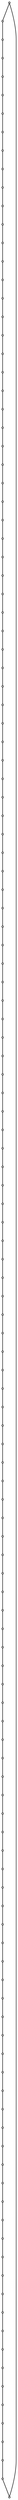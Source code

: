 graph random596656587 {
	node [shape=point fillcolor=white]
	1 [ pos = "1.732954,11.395767!"]
	2 [ pos = "16.148499,14.310559!"]
	3 [ pos = "18.611411,1.780434!"]
	4 [ pos = "14.626671,10.784619!"]
	5 [ pos = "9.910682,12.122114!"]
	6 [ pos = "19.541799,5.465494!"]
	7 [ pos = "18.748332,0.579296!"]
	8 [ pos = "10.463609,13.932289!"]
	9 [ pos = "14.026009,8.763346!"]
	10 [ pos = "9.776459,7.864271!"]
	11 [ pos = "9.123104,8.763619!"]
	12 [ pos = "18.098233,3.585005!"]
	13 [ pos = "12.411054,13.267391!"]
	14 [ pos = "2.386683,5.729186!"]
	15 [ pos = "19.021767,8.373993!"]
	16 [ pos = "6.327141,0.744910!"]
	17 [ pos = "19.769760,2.465829!"]
	18 [ pos = "15.055469,18.371361!"]
	19 [ pos = "4.246264,9.672329!"]
	20 [ pos = "9.146169,14.156945!"]
	21 [ pos = "1.784633,8.678157!"]
	22 [ pos = "19.622440,0.523154!"]
	23 [ pos = "9.257453,10.076238!"]
	24 [ pos = "14.455444,3.273652!"]
	25 [ pos = "18.839584,4.222092!"]
	26 [ pos = "11.137923,7.952877!"]
	27 [ pos = "12.985711,9.226345!"]
	28 [ pos = "11.537883,5.386954!"]
	29 [ pos = "2.483925,13.924565!"]
	30 [ pos = "11.116140,1.495881!"]
	31 [ pos = "2.288748,17.443281!"]
	32 [ pos = "2.240791,2.048697!"]
	33 [ pos = "19.909110,17.296259!"]
	34 [ pos = "0.410248,4.145563!"]
	35 [ pos = "6.958778,9.556416!"]
	36 [ pos = "18.302508,8.743410!"]
	37 [ pos = "18.234574,17.915137!"]
	38 [ pos = "9.266564,7.482216!"]
	39 [ pos = "7.981565,3.712197!"]
	40 [ pos = "10.755868,6.811338!"]
	41 [ pos = "7.934289,1.883979!"]
	42 [ pos = "14.764216,0.910189!"]
	43 [ pos = "11.110324,6.292287!"]
	44 [ pos = "6.297143,13.594249!"]
	45 [ pos = "0.207042,17.413283!"]
	46 [ pos = "15.090129,2.495790!"]
	47 [ pos = "14.846753,17.330920!"]
	48 [ pos = "4.544487,14.746052!"]
	49 [ pos = "14.617369,4.954735!"]
	50 [ pos = "18.891615,1.566336!"]
	51 [ pos = "14.511152,17.184313!"]
	52 [ pos = "10.309746,12.735914!"]
	53 [ pos = "15.089639,19.576310!"]
	54 [ pos = "0.208320,3.061393!"]
	55 [ pos = "3.278696,10.964187!"]
	56 [ pos = "9.872731,11.212986!"]
	57 [ pos = "12.848167,4.627136!"]
	58 [ pos = "12.123175,3.948680!"]
	59 [ pos = "10.919424,18.420317!"]
	60 [ pos = "17.542928,11.126466!"]
	61 [ pos = "15.823789,12.623247!"]
	62 [ pos = "13.622256,10.660731!"]
	63 [ pos = "9.944356,18.166743!"]
	64 [ pos = "5.396972,4.551914!"]
	65 [ pos = "3.111668,4.278776!"]
	66 [ pos = "6.118250,17.622819!"]
	67 [ pos = "1.453278,16.427995!"]
	68 [ pos = "10.348923,16.542917!"]
	69 [ pos = "15.994495,10.557243!"]
	70 [ pos = "19.604310,19.273191!"]
	71 [ pos = "1.511619,9.467230!"]
	72 [ pos = "10.476366,14.359785!"]
	73 [ pos = "14.094367,2.589730!"]
	74 [ pos = "18.308465,5.003980!"]
	75 [ pos = "1.000236,15.841583!"]
	76 [ pos = "16.130446,16.824025!"]
	77 [ pos = "8.455019,9.742891!"]
	78 [ pos = "7.474945,18.399375!"]
	79 [ pos = "7.899823,12.871917!"]
	80 [ pos = "2.941478,11.011491!"]
	81 [ pos = "17.150693,9.059728!"]
	82 [ pos = "8.624500,18.603970!"]
	83 [ pos = "5.477913,18.973422!"]
	84 [ pos = "15.137076,1.462597!"]
	85 [ pos = "9.520854,14.731575!"]
	86 [ pos = "0.725977,11.032473!"]
	87 [ pos = "4.188995,11.202343!"]
	88 [ pos = "5.382448,18.283361!"]
	89 [ pos = "13.792072,3.681102!"]
	90 [ pos = "3.277530,14.792309!"]
	91 [ pos = "19.522685,19.407975!"]
	92 [ pos = "11.606523,7.967893!"]
	93 [ pos = "9.141055,19.081468!"]
	94 [ pos = "6.357457,17.040879!"]
	95 [ pos = "11.943574,9.298935!"]
	96 [ pos = "8.042559,9.084455!"]
	97 [ pos = "18.358663,16.667058!"]
	98 [ pos = "7.678615,3.826765!"]
	99 [ pos = "15.630670,2.805880!"]
	100 [ pos = "5.289362,5.141714!"]
	101 [ pos = "17.537455,6.015339!"]
	102 [ pos = "16.174187,1.716639!"]
	103 [ pos = "17.217681,1.546824!"]
	104 [ pos = "20.000000,10.999943!"]
	105 [ pos = "5.227926,3.267719!"]
	106 [ pos = "5.782441,4.740799!"]
	107 [ pos = "2.665884,17.388964!"]
	108 [ pos = "12.708692,11.806939!"]
	109 [ pos = "16.460621,19.066149!"]
	110 [ pos = "8.838007,8.394384!"]
	111 [ pos = "8.355273,16.880565!"]
	112 [ pos = "17.478839,6.704126!"]
	113 [ pos = "13.537813,5.147643!"]
	114 [ pos = "10.530891,9.158672!"]
	115 [ pos = "7.953523,15.820253!"]
	116 [ pos = "14.300386,5.481168!"]
	117 [ pos = "1.825781,10.464762!"]
	118 [ pos = "7.197807,19.043462!"]
	119 [ pos = "12.011585,7.187996!"]
	120 [ pos = "10.033594,17.239511!"]
	121 [ pos = "10.455715,15.816035!"]
	122 [ pos = "1.970500,13.121598!"]
	123 [ pos = "13.195188,14.679192!"]
	124 [ pos = "4.918726,9.645998!"]
	125 [ pos = "13.735530,13.756733!"]
	126 [ pos = "18.040382,2.080992!"]
	127 [ pos = "10.627487,15.509410!"]
	128 [ pos = "8.785118,4.155490!"]
	129 [ pos = "0.647242,19.316010!"]
	130 [ pos = "13.314162,8.600766!"]
	131 [ pos = "15.126452,7.604737!"]
	132 [ pos = "14.081933,16.952232!"]
	133 [ pos = "18.069498,1.269929!"]
	134 [ pos = "15.985884,10.071273!"]
	135 [ pos = "8.457925,6.009667!"]
	136 [ pos = "7.300973,18.913640!"]

	1 -- 117
	117 -- 71
	71 -- 21
	21 -- 86
	86 -- 80
	80 -- 55
	55 -- 87
	87 -- 19
	19 -- 124
	124 -- 35
	35 -- 96
	96 -- 77
	77 -- 23
	23 -- 56
	56 -- 5
	5 -- 52
	52 -- 8
	8 -- 72
	72 -- 85
	85 -- 20
	20 -- 79
	79 -- 44
	44 -- 48
	48 -- 90
	90 -- 29
	29 -- 122
	122 -- 75
	75 -- 67
	67 -- 31
	31 -- 107
	107 -- 45
	45 -- 129
	129 -- 83
	83 -- 88
	88 -- 66
	66 -- 94
	94 -- 78
	78 -- 136
	136 -- 118
	118 -- 82
	82 -- 93
	93 -- 63
	63 -- 120
	120 -- 68
	68 -- 121
	121 -- 127
	127 -- 111
	111 -- 115
	115 -- 59
	59 -- 132
	132 -- 51
	51 -- 47
	47 -- 18
	18 -- 53
	53 -- 109
	109 -- 37
	37 -- 97
	97 -- 33
	33 -- 70
	70 -- 91
	91 -- 76
	76 -- 2
	2 -- 61
	61 -- 69
	69 -- 134
	134 -- 4
	4 -- 62
	62 -- 108
	108 -- 13
	13 -- 125
	125 -- 123
	123 -- 27
	27 -- 130
	130 -- 9
	9 -- 131
	131 -- 116
	116 -- 49
	49 -- 113
	113 -- 57
	57 -- 58
	58 -- 28
	28 -- 43
	43 -- 40
	40 -- 26
	26 -- 92
	92 -- 119
	119 -- 95
	95 -- 114
	114 -- 11
	11 -- 110
	110 -- 38
	38 -- 10
	10 -- 135
	135 -- 128
	128 -- 39
	39 -- 98
	98 -- 41
	41 -- 16
	16 -- 105
	105 -- 64
	64 -- 106
	106 -- 100
	100 -- 65
	65 -- 14
	14 -- 34
	34 -- 54
	54 -- 32
	32 -- 30
	30 -- 73
	73 -- 24
	24 -- 89
	89 -- 46
	46 -- 99
	99 -- 102
	102 -- 103
	103 -- 133
	133 -- 3
	3 -- 50
	50 -- 126
	126 -- 12
	12 -- 25
	25 -- 74
	74 -- 101
	101 -- 112
	112 -- 36
	36 -- 15
	15 -- 81
	81 -- 60
	60 -- 104
	104 -- 6
	6 -- 17
	17 -- 22
	22 -- 7
	7 -- 84
	84 -- 42
	42 -- 1
}